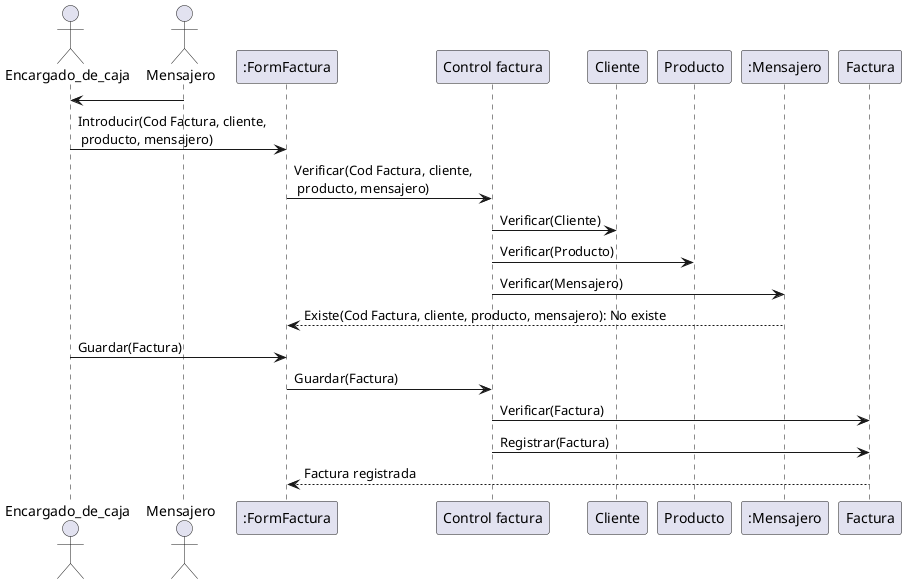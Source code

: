 @startuml 6. Gestionar facturas

actor Encargado_de_caja
actor Mensajero

Mensajero -> Encargado_de_caja

Encargado_de_caja -> ":FormFactura": Introducir(Cod Factura, cliente, \n producto, mensajero)
":FormFactura" -> "Control factura": Verificar(Cod Factura, cliente, \n producto, mensajero)


"Control factura" -> "Cliente": Verificar(Cliente)
"Control factura" -> "Producto": Verificar(Producto)
"Control factura" -> ":Mensajero": Verificar(Mensajero)
":Mensajero" --> ":FormFactura" : Existe(Cod Factura, cliente, producto, mensajero): No existe

Encargado_de_caja -> ":FormFactura": Guardar(Factura)



":FormFactura" -> "Control factura": Guardar(Factura)
"Control factura" -> "Factura": Verificar(Factura)
"Control factura" -> "Factura": Registrar(Factura)


"Factura" --> ":FormFactura" : Factura registrada





@enduml